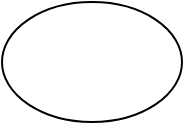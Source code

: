 <mxfile version="14.9.3" type="github">
  <diagram id="HOcdsmIqeCsmdeasZV3A" name="Page-1">
    <mxGraphModel dx="794" dy="490" grid="1" gridSize="10" guides="1" tooltips="1" connect="1" arrows="1" fold="1" page="1" pageScale="1" pageWidth="827" pageHeight="1169" math="0" shadow="0">
      <root>
        <mxCell id="0" />
        <mxCell id="1" parent="0" />
        <mxCell id="wB25CY9mgiXa0OcAT-4h-1" value="" style="ellipse;whiteSpace=wrap;html=1;" vertex="1" parent="1">
          <mxGeometry x="110" y="40" width="90" height="60" as="geometry" />
        </mxCell>
      </root>
    </mxGraphModel>
  </diagram>
</mxfile>
